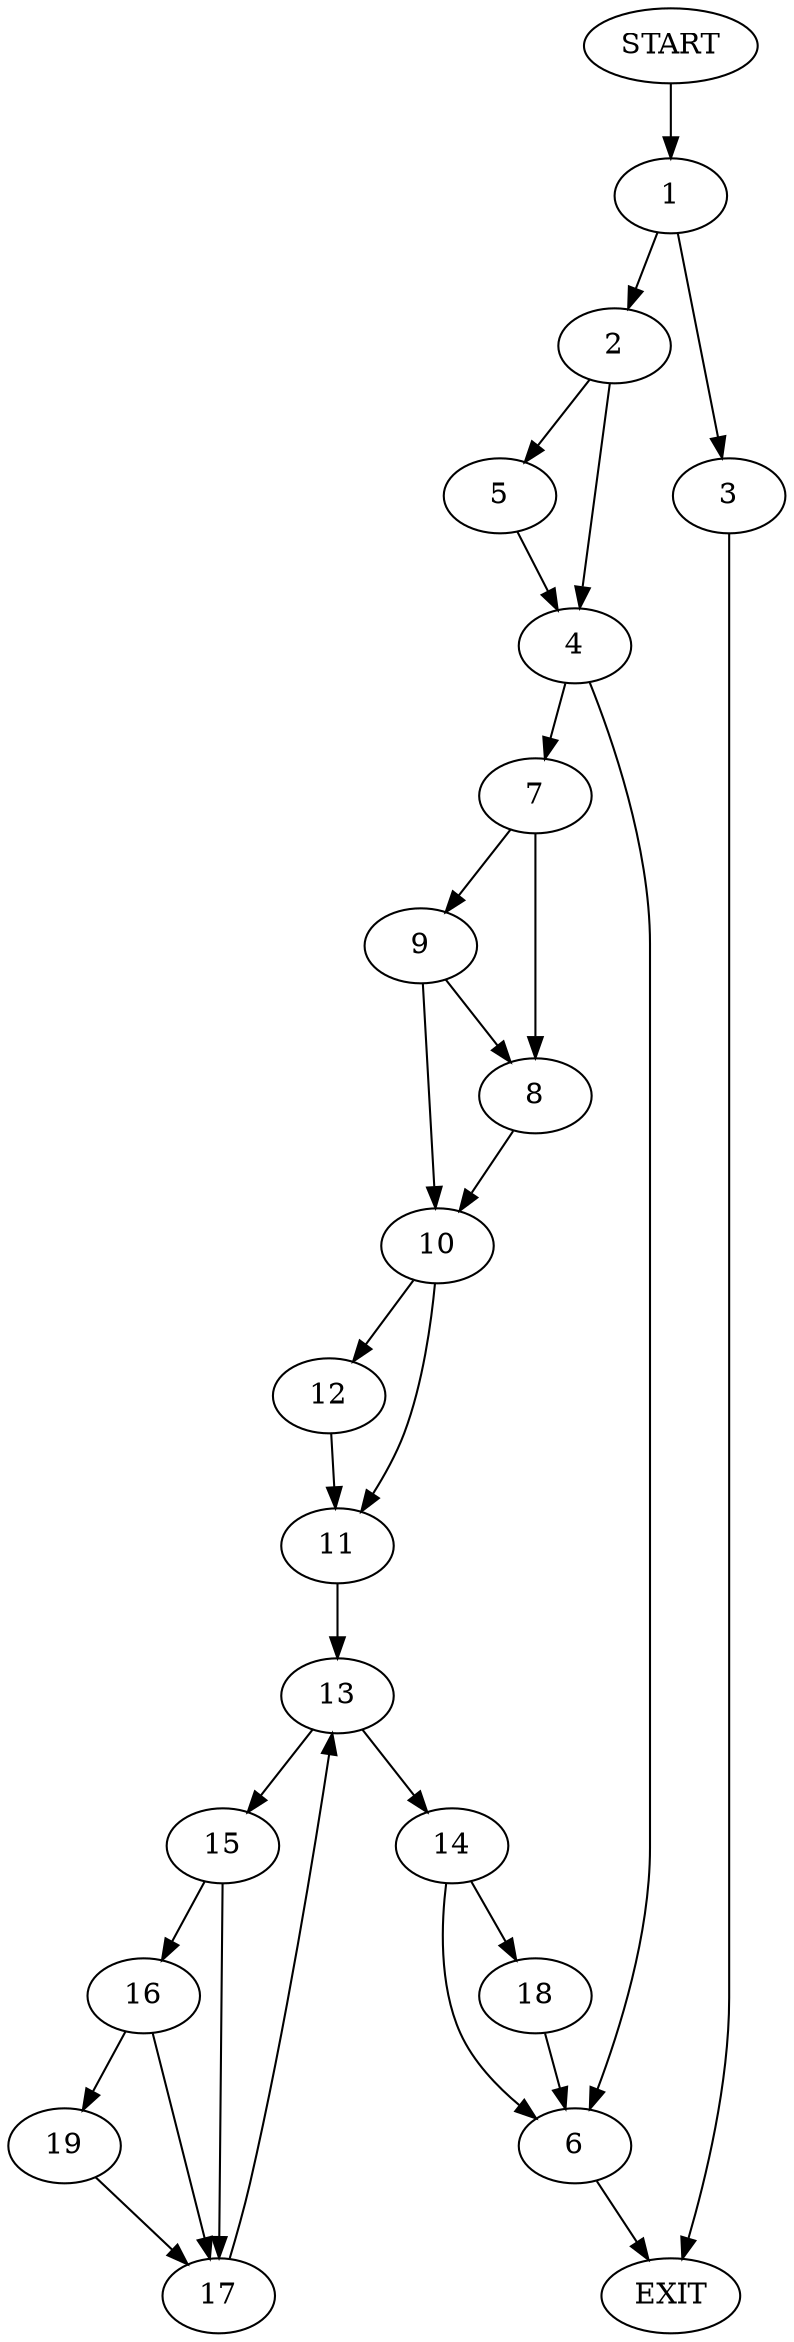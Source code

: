 digraph {
0 [label="START"]
20 [label="EXIT"]
0 -> 1
1 -> 2
1 -> 3
3 -> 20
2 -> 4
2 -> 5
4 -> 6
4 -> 7
5 -> 4
7 -> 8
7 -> 9
6 -> 20
9 -> 8
9 -> 10
8 -> 10
10 -> 11
10 -> 12
11 -> 13
12 -> 11
13 -> 14
13 -> 15
15 -> 16
15 -> 17
14 -> 6
14 -> 18
16 -> 19
16 -> 17
17 -> 13
19 -> 17
18 -> 6
}

